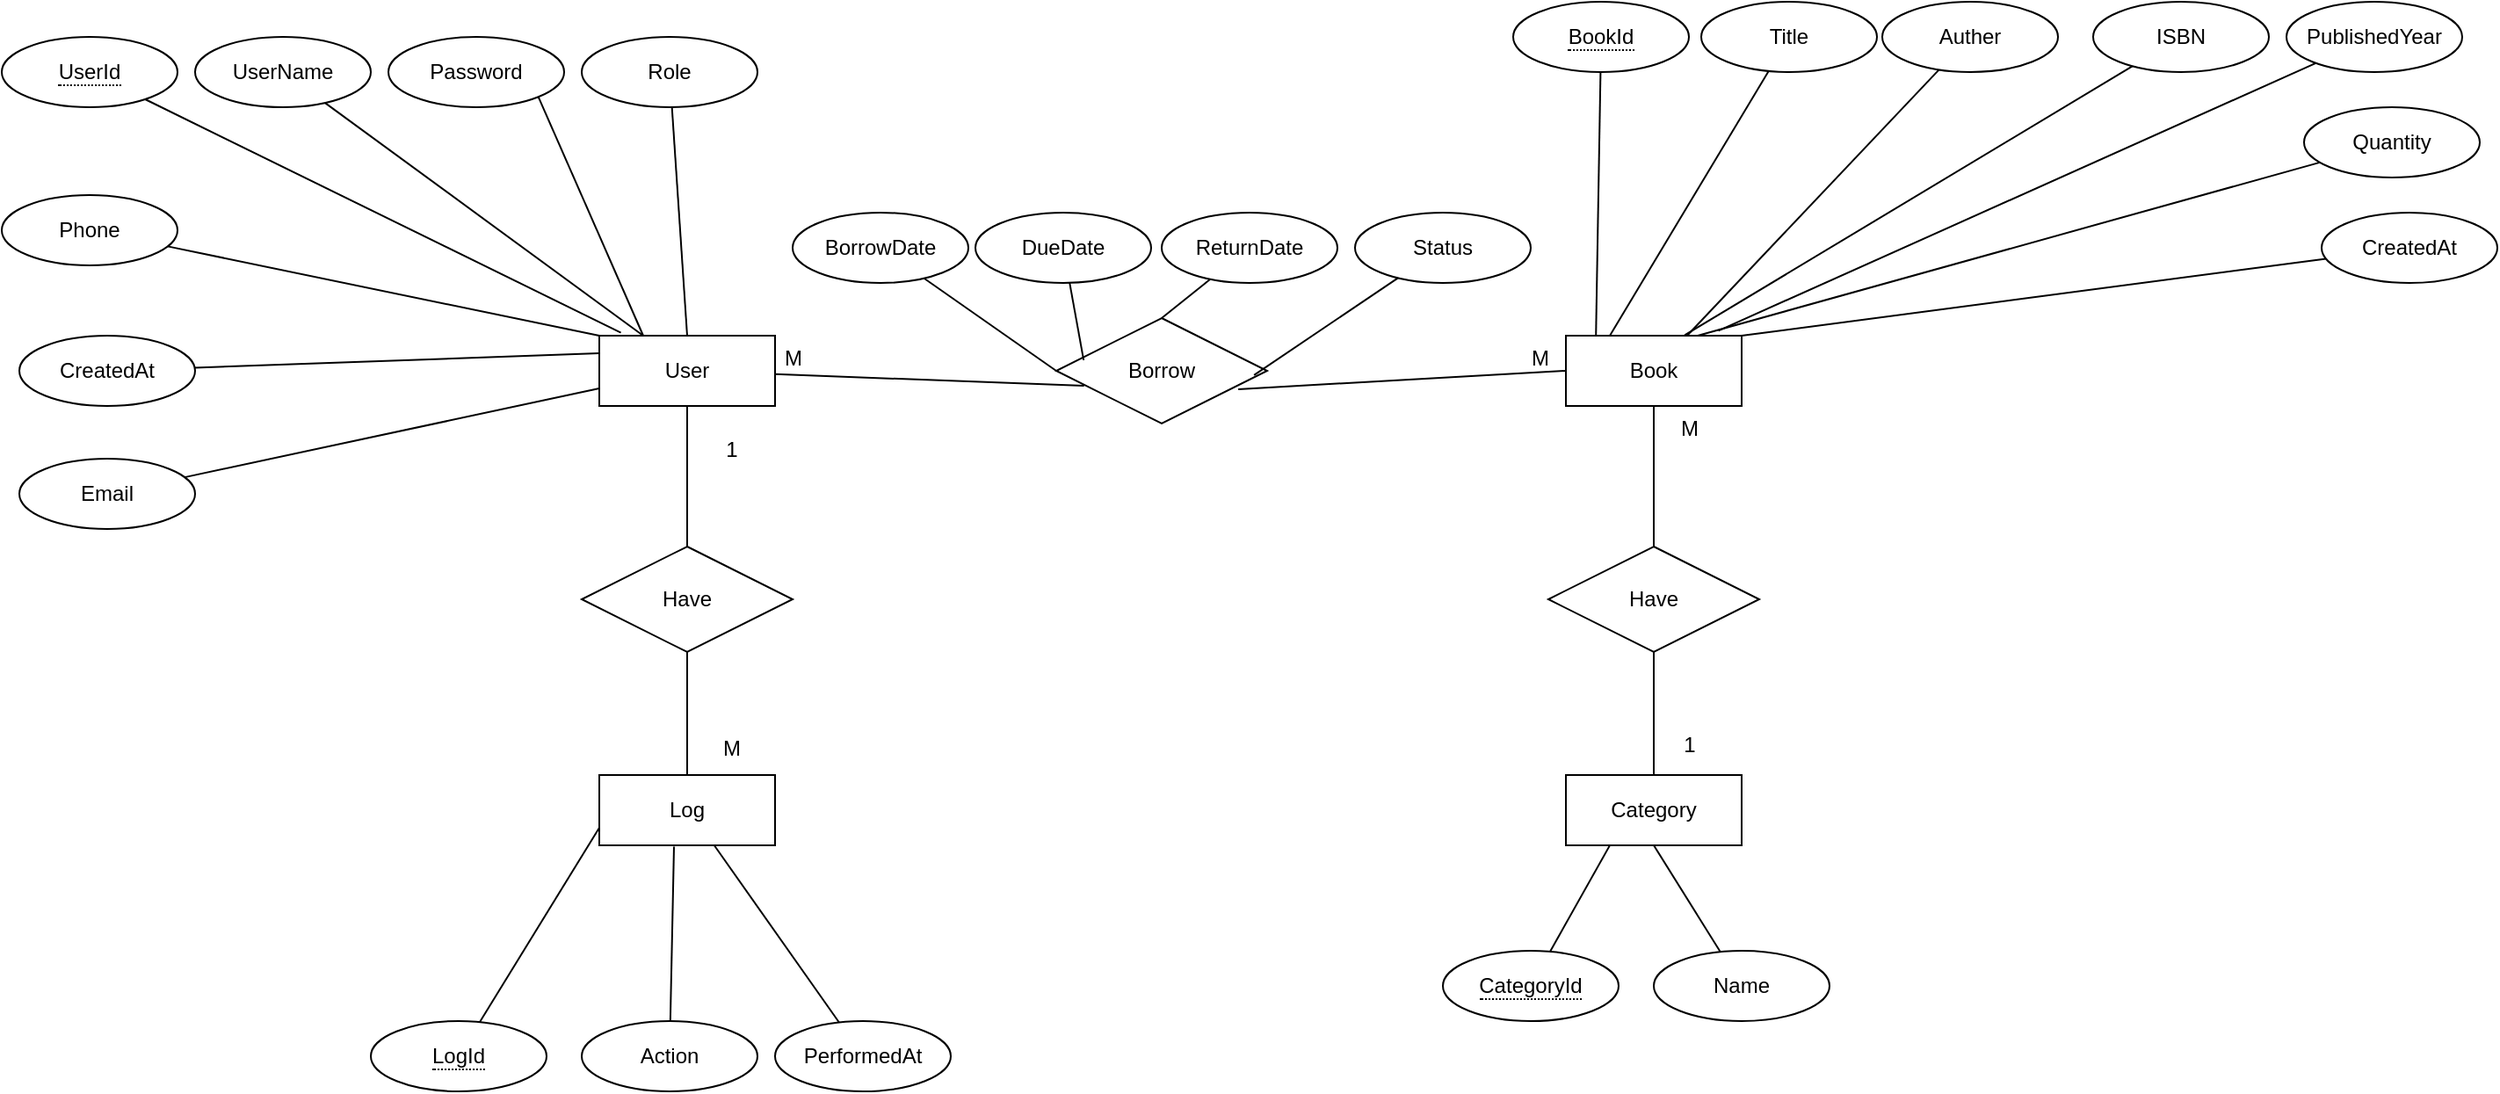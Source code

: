 <mxfile version="26.1.0">
  <diagram name="Page-1" id="GMJqb3cJSp80AfWqH48q">
    <mxGraphModel dx="2327" dy="1915" grid="1" gridSize="10" guides="1" tooltips="1" connect="1" arrows="1" fold="1" page="1" pageScale="1" pageWidth="827" pageHeight="1169" math="0" shadow="0">
      <root>
        <mxCell id="0" />
        <mxCell id="1" parent="0" />
        <mxCell id="MFraPQOtkHAgBpR5GQGO-45" style="rounded=0;orthogonalLoop=1;jettySize=auto;html=1;entryX=0.5;entryY=0;entryDx=0;entryDy=0;shadow=0;endArrow=none;startFill=0;" edge="1" parent="1" source="MFraPQOtkHAgBpR5GQGO-1" target="MFraPQOtkHAgBpR5GQGO-44">
          <mxGeometry relative="1" as="geometry" />
        </mxCell>
        <mxCell id="MFraPQOtkHAgBpR5GQGO-1" value="User" style="whiteSpace=wrap;html=1;align=center;shadow=0;" vertex="1" parent="1">
          <mxGeometry x="100" y="140" width="100" height="40" as="geometry" />
        </mxCell>
        <mxCell id="MFraPQOtkHAgBpR5GQGO-52" style="rounded=0;orthogonalLoop=1;jettySize=auto;html=1;shadow=0;endArrow=none;startFill=0;" edge="1" parent="1" source="MFraPQOtkHAgBpR5GQGO-2" target="MFraPQOtkHAgBpR5GQGO-51">
          <mxGeometry relative="1" as="geometry" />
        </mxCell>
        <mxCell id="MFraPQOtkHAgBpR5GQGO-2" value="Book" style="whiteSpace=wrap;html=1;align=center;shadow=0;" vertex="1" parent="1">
          <mxGeometry x="650" y="140" width="100" height="40" as="geometry" />
        </mxCell>
        <mxCell id="MFraPQOtkHAgBpR5GQGO-3" value="Log" style="whiteSpace=wrap;html=1;align=center;shadow=0;" vertex="1" parent="1">
          <mxGeometry x="100" y="390" width="100" height="40" as="geometry" />
        </mxCell>
        <mxCell id="MFraPQOtkHAgBpR5GQGO-4" value="Category" style="whiteSpace=wrap;html=1;align=center;shadow=0;" vertex="1" parent="1">
          <mxGeometry x="650" y="390" width="100" height="40" as="geometry" />
        </mxCell>
        <mxCell id="MFraPQOtkHAgBpR5GQGO-5" value="&lt;span style=&quot;border-bottom: 1px dotted&quot;&gt;UserId&lt;/span&gt;" style="ellipse;whiteSpace=wrap;html=1;align=center;shadow=0;" vertex="1" parent="1">
          <mxGeometry x="-240" y="-30" width="100" height="40" as="geometry" />
        </mxCell>
        <mxCell id="MFraPQOtkHAgBpR5GQGO-14" style="rounded=0;orthogonalLoop=1;jettySize=auto;html=1;entryX=0.25;entryY=0;entryDx=0;entryDy=0;shadow=0;endArrow=none;startFill=0;" edge="1" parent="1" source="MFraPQOtkHAgBpR5GQGO-6" target="MFraPQOtkHAgBpR5GQGO-1">
          <mxGeometry relative="1" as="geometry" />
        </mxCell>
        <mxCell id="MFraPQOtkHAgBpR5GQGO-6" value="UserName" style="ellipse;whiteSpace=wrap;html=1;align=center;shadow=0;" vertex="1" parent="1">
          <mxGeometry x="-130" y="-30" width="100" height="40" as="geometry" />
        </mxCell>
        <mxCell id="MFraPQOtkHAgBpR5GQGO-13" style="rounded=0;orthogonalLoop=1;jettySize=auto;html=1;entryX=0.25;entryY=0;entryDx=0;entryDy=0;exitX=1;exitY=1;exitDx=0;exitDy=0;shadow=0;endArrow=none;startFill=0;" edge="1" parent="1" source="MFraPQOtkHAgBpR5GQGO-7" target="MFraPQOtkHAgBpR5GQGO-1">
          <mxGeometry relative="1" as="geometry" />
        </mxCell>
        <mxCell id="MFraPQOtkHAgBpR5GQGO-7" value="Password" style="ellipse;whiteSpace=wrap;html=1;align=center;shadow=0;" vertex="1" parent="1">
          <mxGeometry x="-20" y="-30" width="100" height="40" as="geometry" />
        </mxCell>
        <mxCell id="MFraPQOtkHAgBpR5GQGO-12" style="rounded=0;orthogonalLoop=1;jettySize=auto;html=1;entryX=0.5;entryY=0;entryDx=0;entryDy=0;shadow=0;endArrow=none;startFill=0;" edge="1" parent="1" source="MFraPQOtkHAgBpR5GQGO-8" target="MFraPQOtkHAgBpR5GQGO-1">
          <mxGeometry relative="1" as="geometry" />
        </mxCell>
        <mxCell id="MFraPQOtkHAgBpR5GQGO-8" value="Role" style="ellipse;whiteSpace=wrap;html=1;align=center;shadow=0;" vertex="1" parent="1">
          <mxGeometry x="90" y="-30" width="100" height="40" as="geometry" />
        </mxCell>
        <mxCell id="MFraPQOtkHAgBpR5GQGO-16" style="rounded=0;orthogonalLoop=1;jettySize=auto;html=1;entryX=0;entryY=0;entryDx=0;entryDy=0;shadow=0;endArrow=none;startFill=0;" edge="1" parent="1" source="MFraPQOtkHAgBpR5GQGO-9" target="MFraPQOtkHAgBpR5GQGO-1">
          <mxGeometry relative="1" as="geometry" />
        </mxCell>
        <mxCell id="MFraPQOtkHAgBpR5GQGO-9" value="Phone" style="ellipse;whiteSpace=wrap;html=1;align=center;shadow=0;" vertex="1" parent="1">
          <mxGeometry x="-240" y="60" width="100" height="40" as="geometry" />
        </mxCell>
        <mxCell id="MFraPQOtkHAgBpR5GQGO-17" style="rounded=0;orthogonalLoop=1;jettySize=auto;html=1;entryX=0;entryY=0.25;entryDx=0;entryDy=0;shadow=0;endArrow=none;startFill=0;" edge="1" parent="1" source="MFraPQOtkHAgBpR5GQGO-10" target="MFraPQOtkHAgBpR5GQGO-1">
          <mxGeometry relative="1" as="geometry" />
        </mxCell>
        <mxCell id="MFraPQOtkHAgBpR5GQGO-10" value="CreatedAt" style="ellipse;whiteSpace=wrap;html=1;align=center;shadow=0;" vertex="1" parent="1">
          <mxGeometry x="-230" y="140" width="100" height="40" as="geometry" />
        </mxCell>
        <mxCell id="MFraPQOtkHAgBpR5GQGO-18" style="rounded=0;orthogonalLoop=1;jettySize=auto;html=1;entryX=0;entryY=0.75;entryDx=0;entryDy=0;shadow=0;endArrow=none;startFill=0;" edge="1" parent="1" source="MFraPQOtkHAgBpR5GQGO-11" target="MFraPQOtkHAgBpR5GQGO-1">
          <mxGeometry relative="1" as="geometry" />
        </mxCell>
        <mxCell id="MFraPQOtkHAgBpR5GQGO-11" value="Email" style="ellipse;whiteSpace=wrap;html=1;align=center;shadow=0;" vertex="1" parent="1">
          <mxGeometry x="-230" y="210" width="100" height="40" as="geometry" />
        </mxCell>
        <mxCell id="MFraPQOtkHAgBpR5GQGO-15" style="rounded=0;orthogonalLoop=1;jettySize=auto;html=1;entryX=0.123;entryY=-0.042;entryDx=0;entryDy=0;entryPerimeter=0;shadow=0;endArrow=none;startFill=0;" edge="1" parent="1" source="MFraPQOtkHAgBpR5GQGO-5" target="MFraPQOtkHAgBpR5GQGO-1">
          <mxGeometry relative="1" as="geometry" />
        </mxCell>
        <mxCell id="MFraPQOtkHAgBpR5GQGO-26" style="rounded=0;orthogonalLoop=1;jettySize=auto;html=1;shadow=0;endArrow=none;startFill=0;entryX=0.171;entryY=-0.007;entryDx=0;entryDy=0;entryPerimeter=0;" edge="1" parent="1" source="MFraPQOtkHAgBpR5GQGO-19" target="MFraPQOtkHAgBpR5GQGO-2">
          <mxGeometry relative="1" as="geometry" />
        </mxCell>
        <mxCell id="MFraPQOtkHAgBpR5GQGO-19" value="&lt;span style=&quot;border-bottom: 1px dotted&quot;&gt;BookId&lt;/span&gt;" style="ellipse;whiteSpace=wrap;html=1;align=center;shadow=0;" vertex="1" parent="1">
          <mxGeometry x="620" y="-50" width="100" height="40" as="geometry" />
        </mxCell>
        <mxCell id="MFraPQOtkHAgBpR5GQGO-27" style="rounded=0;orthogonalLoop=1;jettySize=auto;html=1;entryX=0.25;entryY=0;entryDx=0;entryDy=0;shadow=0;endArrow=none;startFill=0;" edge="1" parent="1" source="MFraPQOtkHAgBpR5GQGO-20" target="MFraPQOtkHAgBpR5GQGO-2">
          <mxGeometry relative="1" as="geometry" />
        </mxCell>
        <mxCell id="MFraPQOtkHAgBpR5GQGO-20" value="Title" style="ellipse;whiteSpace=wrap;html=1;align=center;shadow=0;" vertex="1" parent="1">
          <mxGeometry x="727" y="-50" width="100" height="40" as="geometry" />
        </mxCell>
        <mxCell id="MFraPQOtkHAgBpR5GQGO-28" style="rounded=0;orthogonalLoop=1;jettySize=auto;html=1;shadow=0;endArrow=none;startFill=0;" edge="1" parent="1" source="MFraPQOtkHAgBpR5GQGO-21" target="MFraPQOtkHAgBpR5GQGO-2">
          <mxGeometry relative="1" as="geometry" />
        </mxCell>
        <mxCell id="MFraPQOtkHAgBpR5GQGO-21" value="Auther" style="ellipse;whiteSpace=wrap;html=1;align=center;shadow=0;" vertex="1" parent="1">
          <mxGeometry x="830" y="-50" width="100" height="40" as="geometry" />
        </mxCell>
        <mxCell id="MFraPQOtkHAgBpR5GQGO-22" value="ISBN" style="ellipse;whiteSpace=wrap;html=1;align=center;shadow=0;" vertex="1" parent="1">
          <mxGeometry x="950" y="-50" width="100" height="40" as="geometry" />
        </mxCell>
        <mxCell id="MFraPQOtkHAgBpR5GQGO-23" value="PublishedYear" style="ellipse;whiteSpace=wrap;html=1;align=center;shadow=0;" vertex="1" parent="1">
          <mxGeometry x="1060" y="-50" width="100" height="40" as="geometry" />
        </mxCell>
        <mxCell id="MFraPQOtkHAgBpR5GQGO-31" style="rounded=0;orthogonalLoop=1;jettySize=auto;html=1;entryX=0.75;entryY=0;entryDx=0;entryDy=0;shadow=0;endArrow=none;startFill=0;" edge="1" parent="1" source="MFraPQOtkHAgBpR5GQGO-24" target="MFraPQOtkHAgBpR5GQGO-2">
          <mxGeometry relative="1" as="geometry" />
        </mxCell>
        <mxCell id="MFraPQOtkHAgBpR5GQGO-24" value="Quantity" style="ellipse;whiteSpace=wrap;html=1;align=center;shadow=0;" vertex="1" parent="1">
          <mxGeometry x="1070" y="10" width="100" height="40" as="geometry" />
        </mxCell>
        <mxCell id="MFraPQOtkHAgBpR5GQGO-25" value="CreatedAt" style="ellipse;whiteSpace=wrap;html=1;align=center;shadow=0;" vertex="1" parent="1">
          <mxGeometry x="1080" y="70" width="100" height="40" as="geometry" />
        </mxCell>
        <mxCell id="MFraPQOtkHAgBpR5GQGO-29" style="rounded=0;orthogonalLoop=1;jettySize=auto;html=1;entryX=0.676;entryY=-0.007;entryDx=0;entryDy=0;entryPerimeter=0;shadow=0;endArrow=none;startFill=0;" edge="1" parent="1" source="MFraPQOtkHAgBpR5GQGO-22" target="MFraPQOtkHAgBpR5GQGO-2">
          <mxGeometry relative="1" as="geometry" />
        </mxCell>
        <mxCell id="MFraPQOtkHAgBpR5GQGO-30" style="rounded=0;orthogonalLoop=1;jettySize=auto;html=1;entryX=0.868;entryY=-0.071;entryDx=0;entryDy=0;entryPerimeter=0;shadow=0;endArrow=none;startFill=0;" edge="1" parent="1" source="MFraPQOtkHAgBpR5GQGO-23" target="MFraPQOtkHAgBpR5GQGO-2">
          <mxGeometry relative="1" as="geometry" />
        </mxCell>
        <mxCell id="MFraPQOtkHAgBpR5GQGO-32" style="rounded=0;orthogonalLoop=1;jettySize=auto;html=1;entryX=1;entryY=0;entryDx=0;entryDy=0;shadow=0;endArrow=none;startFill=0;" edge="1" parent="1" source="MFraPQOtkHAgBpR5GQGO-25" target="MFraPQOtkHAgBpR5GQGO-2">
          <mxGeometry relative="1" as="geometry" />
        </mxCell>
        <mxCell id="MFraPQOtkHAgBpR5GQGO-36" style="rounded=0;orthogonalLoop=1;jettySize=auto;html=1;entryX=0;entryY=0.75;entryDx=0;entryDy=0;shadow=0;endArrow=none;startFill=0;" edge="1" parent="1" source="MFraPQOtkHAgBpR5GQGO-33" target="MFraPQOtkHAgBpR5GQGO-3">
          <mxGeometry relative="1" as="geometry" />
        </mxCell>
        <mxCell id="MFraPQOtkHAgBpR5GQGO-33" value="&lt;span style=&quot;border-bottom: 1px dotted&quot;&gt;LogId&lt;/span&gt;" style="ellipse;whiteSpace=wrap;html=1;align=center;shadow=0;" vertex="1" parent="1">
          <mxGeometry x="-30" y="530" width="100" height="40" as="geometry" />
        </mxCell>
        <mxCell id="MFraPQOtkHAgBpR5GQGO-34" value="Action" style="ellipse;whiteSpace=wrap;html=1;align=center;shadow=0;" vertex="1" parent="1">
          <mxGeometry x="90" y="530" width="100" height="40" as="geometry" />
        </mxCell>
        <mxCell id="MFraPQOtkHAgBpR5GQGO-35" value="PerformedAt" style="ellipse;whiteSpace=wrap;html=1;align=center;shadow=0;" vertex="1" parent="1">
          <mxGeometry x="200" y="530" width="100" height="40" as="geometry" />
        </mxCell>
        <mxCell id="MFraPQOtkHAgBpR5GQGO-37" style="rounded=0;orthogonalLoop=1;jettySize=auto;html=1;entryX=0.425;entryY=1.019;entryDx=0;entryDy=0;entryPerimeter=0;shadow=0;endArrow=none;startFill=0;" edge="1" parent="1" source="MFraPQOtkHAgBpR5GQGO-34" target="MFraPQOtkHAgBpR5GQGO-3">
          <mxGeometry relative="1" as="geometry" />
        </mxCell>
        <mxCell id="MFraPQOtkHAgBpR5GQGO-38" style="rounded=0;orthogonalLoop=1;jettySize=auto;html=1;entryX=0.654;entryY=1;entryDx=0;entryDy=0;entryPerimeter=0;shadow=0;endArrow=none;startFill=0;" edge="1" parent="1" source="MFraPQOtkHAgBpR5GQGO-35" target="MFraPQOtkHAgBpR5GQGO-3">
          <mxGeometry relative="1" as="geometry" />
        </mxCell>
        <mxCell id="MFraPQOtkHAgBpR5GQGO-41" style="rounded=0;orthogonalLoop=1;jettySize=auto;html=1;entryX=0.25;entryY=1;entryDx=0;entryDy=0;shadow=0;endArrow=none;startFill=0;" edge="1" parent="1" source="MFraPQOtkHAgBpR5GQGO-39" target="MFraPQOtkHAgBpR5GQGO-4">
          <mxGeometry relative="1" as="geometry" />
        </mxCell>
        <mxCell id="MFraPQOtkHAgBpR5GQGO-39" value="&lt;span style=&quot;border-bottom: 1px dotted&quot;&gt;CategoryId&lt;/span&gt;" style="ellipse;whiteSpace=wrap;html=1;align=center;shadow=0;" vertex="1" parent="1">
          <mxGeometry x="580" y="490" width="100" height="40" as="geometry" />
        </mxCell>
        <mxCell id="MFraPQOtkHAgBpR5GQGO-42" style="rounded=0;orthogonalLoop=1;jettySize=auto;html=1;entryX=0.5;entryY=1;entryDx=0;entryDy=0;shadow=0;endArrow=none;startFill=0;" edge="1" parent="1" source="MFraPQOtkHAgBpR5GQGO-40" target="MFraPQOtkHAgBpR5GQGO-4">
          <mxGeometry relative="1" as="geometry" />
        </mxCell>
        <mxCell id="MFraPQOtkHAgBpR5GQGO-40" value="Name" style="ellipse;whiteSpace=wrap;html=1;align=center;shadow=0;" vertex="1" parent="1">
          <mxGeometry x="700" y="490" width="100" height="40" as="geometry" />
        </mxCell>
        <mxCell id="MFraPQOtkHAgBpR5GQGO-48" style="rounded=0;orthogonalLoop=1;jettySize=auto;html=1;entryX=0.5;entryY=0;entryDx=0;entryDy=0;shadow=0;endArrow=none;startFill=0;" edge="1" parent="1" source="MFraPQOtkHAgBpR5GQGO-44" target="MFraPQOtkHAgBpR5GQGO-3">
          <mxGeometry relative="1" as="geometry" />
        </mxCell>
        <mxCell id="MFraPQOtkHAgBpR5GQGO-44" value="Have" style="shape=rhombus;perimeter=rhombusPerimeter;whiteSpace=wrap;html=1;align=center;shadow=0;" vertex="1" parent="1">
          <mxGeometry x="90" y="260" width="120" height="60" as="geometry" />
        </mxCell>
        <mxCell id="MFraPQOtkHAgBpR5GQGO-49" value="1" style="text;html=1;align=center;verticalAlign=middle;resizable=0;points=[];autosize=1;strokeColor=none;fillColor=none;shadow=0;" vertex="1" parent="1">
          <mxGeometry x="160" y="190" width="30" height="30" as="geometry" />
        </mxCell>
        <mxCell id="MFraPQOtkHAgBpR5GQGO-50" value="M" style="text;html=1;align=center;verticalAlign=middle;resizable=0;points=[];autosize=1;strokeColor=none;fillColor=none;shadow=0;" vertex="1" parent="1">
          <mxGeometry x="160" y="360" width="30" height="30" as="geometry" />
        </mxCell>
        <mxCell id="MFraPQOtkHAgBpR5GQGO-53" style="rounded=0;orthogonalLoop=1;jettySize=auto;html=1;shadow=0;endArrow=none;startFill=0;" edge="1" parent="1" source="MFraPQOtkHAgBpR5GQGO-51" target="MFraPQOtkHAgBpR5GQGO-4">
          <mxGeometry relative="1" as="geometry" />
        </mxCell>
        <mxCell id="MFraPQOtkHAgBpR5GQGO-51" value="Have" style="shape=rhombus;perimeter=rhombusPerimeter;whiteSpace=wrap;html=1;align=center;shadow=0;" vertex="1" parent="1">
          <mxGeometry x="640" y="260" width="120" height="60" as="geometry" />
        </mxCell>
        <mxCell id="MFraPQOtkHAgBpR5GQGO-54" value="M" style="text;html=1;align=center;verticalAlign=middle;resizable=0;points=[];autosize=1;strokeColor=none;fillColor=none;shadow=0;" vertex="1" parent="1">
          <mxGeometry x="705" y="178" width="30" height="30" as="geometry" />
        </mxCell>
        <mxCell id="MFraPQOtkHAgBpR5GQGO-55" value="1" style="text;html=1;align=center;verticalAlign=middle;resizable=0;points=[];autosize=1;strokeColor=none;fillColor=none;shadow=0;" vertex="1" parent="1">
          <mxGeometry x="705" y="358" width="30" height="30" as="geometry" />
        </mxCell>
        <mxCell id="MFraPQOtkHAgBpR5GQGO-65" style="rounded=0;orthogonalLoop=1;jettySize=auto;html=1;entryX=0;entryY=0.5;entryDx=0;entryDy=0;shadow=0;endArrow=none;startFill=0;exitX=0.863;exitY=0.674;exitDx=0;exitDy=0;exitPerimeter=0;" edge="1" parent="1" source="MFraPQOtkHAgBpR5GQGO-56" target="MFraPQOtkHAgBpR5GQGO-2">
          <mxGeometry relative="1" as="geometry" />
        </mxCell>
        <mxCell id="MFraPQOtkHAgBpR5GQGO-56" value="Borrow" style="shape=rhombus;perimeter=rhombusPerimeter;whiteSpace=wrap;html=1;align=center;shadow=0;" vertex="1" parent="1">
          <mxGeometry x="360" y="130" width="120" height="60" as="geometry" />
        </mxCell>
        <mxCell id="MFraPQOtkHAgBpR5GQGO-61" style="rounded=0;orthogonalLoop=1;jettySize=auto;html=1;entryX=0;entryY=0.5;entryDx=0;entryDy=0;shadow=0;endArrow=none;startFill=0;" edge="1" parent="1" source="MFraPQOtkHAgBpR5GQGO-57" target="MFraPQOtkHAgBpR5GQGO-56">
          <mxGeometry relative="1" as="geometry" />
        </mxCell>
        <mxCell id="MFraPQOtkHAgBpR5GQGO-57" value="BorrowDate" style="ellipse;whiteSpace=wrap;html=1;align=center;shadow=0;" vertex="1" parent="1">
          <mxGeometry x="210" y="70" width="100" height="40" as="geometry" />
        </mxCell>
        <mxCell id="MFraPQOtkHAgBpR5GQGO-58" value="DueDate" style="ellipse;whiteSpace=wrap;html=1;align=center;shadow=0;" vertex="1" parent="1">
          <mxGeometry x="314" y="70" width="100" height="40" as="geometry" />
        </mxCell>
        <mxCell id="MFraPQOtkHAgBpR5GQGO-63" style="rounded=0;orthogonalLoop=1;jettySize=auto;html=1;entryX=0.5;entryY=0;entryDx=0;entryDy=0;shadow=0;endArrow=none;startFill=0;" edge="1" parent="1" source="MFraPQOtkHAgBpR5GQGO-59" target="MFraPQOtkHAgBpR5GQGO-56">
          <mxGeometry relative="1" as="geometry" />
        </mxCell>
        <mxCell id="MFraPQOtkHAgBpR5GQGO-59" value="ReturnDate" style="ellipse;whiteSpace=wrap;html=1;align=center;shadow=0;" vertex="1" parent="1">
          <mxGeometry x="420" y="70" width="100" height="40" as="geometry" />
        </mxCell>
        <mxCell id="MFraPQOtkHAgBpR5GQGO-60" value="Status" style="ellipse;whiteSpace=wrap;html=1;align=center;shadow=0;" vertex="1" parent="1">
          <mxGeometry x="530" y="70" width="100" height="40" as="geometry" />
        </mxCell>
        <mxCell id="MFraPQOtkHAgBpR5GQGO-62" style="rounded=0;orthogonalLoop=1;jettySize=auto;html=1;entryX=0.13;entryY=0.399;entryDx=0;entryDy=0;entryPerimeter=0;shadow=0;endArrow=none;startFill=0;" edge="1" parent="1" source="MFraPQOtkHAgBpR5GQGO-58" target="MFraPQOtkHAgBpR5GQGO-56">
          <mxGeometry relative="1" as="geometry" />
        </mxCell>
        <mxCell id="MFraPQOtkHAgBpR5GQGO-64" style="rounded=0;orthogonalLoop=1;jettySize=auto;html=1;entryX=0.938;entryY=0.54;entryDx=0;entryDy=0;entryPerimeter=0;shadow=0;endArrow=none;startFill=0;" edge="1" parent="1" source="MFraPQOtkHAgBpR5GQGO-60" target="MFraPQOtkHAgBpR5GQGO-56">
          <mxGeometry relative="1" as="geometry" />
        </mxCell>
        <mxCell id="MFraPQOtkHAgBpR5GQGO-66" style="rounded=0;orthogonalLoop=1;jettySize=auto;html=1;entryX=0.132;entryY=0.642;entryDx=0;entryDy=0;entryPerimeter=0;shadow=0;endArrow=none;startFill=0;" edge="1" parent="1" source="MFraPQOtkHAgBpR5GQGO-1" target="MFraPQOtkHAgBpR5GQGO-56">
          <mxGeometry relative="1" as="geometry" />
        </mxCell>
        <mxCell id="MFraPQOtkHAgBpR5GQGO-67" value="M" style="text;html=1;align=center;verticalAlign=middle;resizable=0;points=[];autosize=1;strokeColor=none;fillColor=none;shadow=0;" vertex="1" parent="1">
          <mxGeometry x="195" y="138" width="30" height="30" as="geometry" />
        </mxCell>
        <mxCell id="MFraPQOtkHAgBpR5GQGO-68" value="M" style="text;html=1;align=center;verticalAlign=middle;resizable=0;points=[];autosize=1;strokeColor=none;fillColor=none;shadow=0;" vertex="1" parent="1">
          <mxGeometry x="620" y="138" width="30" height="30" as="geometry" />
        </mxCell>
      </root>
    </mxGraphModel>
  </diagram>
</mxfile>
